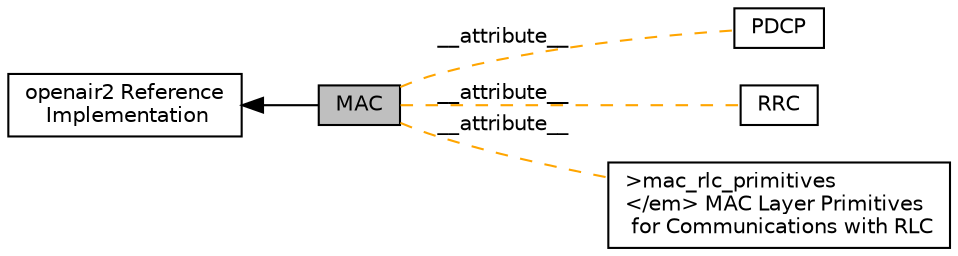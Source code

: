 digraph "MAC"
{
  edge [fontname="Helvetica",fontsize="10",labelfontname="Helvetica",labelfontsize="10"];
  node [fontname="Helvetica",fontsize="10",shape=box];
  rankdir=LR;
  Node4 [label="PDCP",height=0.2,width=0.4,color="black", fillcolor="white", style="filled",URL="$group____pdcp.html",tooltip=" "];
  Node2 [label="openair2 Reference\l Implementation",height=0.2,width=0.4,color="black", fillcolor="white", style="filled",URL="$group____oai2.html",tooltip=" "];
  Node5 [label="RRC",height=0.2,width=0.4,color="black", fillcolor="white", style="filled",URL="$group____rrc.html",tooltip=" "];
  Node3 [label="\>mac_rlc_primitives\l\</em\> MAC Layer Primitives\l for Communications with RLC",height=0.2,width=0.4,color="black", fillcolor="white", style="filled",URL="$group__em.html",tooltip=" "];
  Node1 [label="MAC",height=0.2,width=0.4,color="black", fillcolor="grey75", style="filled", fontcolor="black",tooltip=" "];
  Node2->Node1 [shape=plaintext, dir="back", style="solid"];
  Node1->Node3 [shape=plaintext, label="__attribute__", color="orange", dir="none", style="dashed"];
  Node1->Node4 [shape=plaintext, label="__attribute__", color="orange", dir="none", style="dashed"];
  Node1->Node5 [shape=plaintext, label="__attribute__", color="orange", dir="none", style="dashed"];
}
